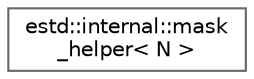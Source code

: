 digraph "Graphical Class Hierarchy"
{
 // LATEX_PDF_SIZE
  bgcolor="transparent";
  edge [fontname=Helvetica,fontsize=10,labelfontname=Helvetica,labelfontsize=10];
  node [fontname=Helvetica,fontsize=10,shape=box,height=0.2,width=0.4];
  rankdir="LR";
  Node0 [id="Node000000",label="estd::internal::mask\l_helper\< N \>",height=0.2,width=0.4,color="grey40", fillcolor="white", style="filled",URL="$d5/df5/structestd_1_1internal_1_1mask__helper.html",tooltip=" "];
}
